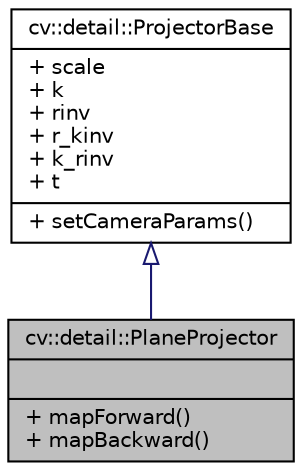 digraph "cv::detail::PlaneProjector"
{
 // LATEX_PDF_SIZE
  edge [fontname="Helvetica",fontsize="10",labelfontname="Helvetica",labelfontsize="10"];
  node [fontname="Helvetica",fontsize="10",shape=record];
  Node1 [label="{cv::detail::PlaneProjector\n||+ mapForward()\l+ mapBackward()\l}",height=0.2,width=0.4,color="black", fillcolor="grey75", style="filled", fontcolor="black",tooltip=" "];
  Node2 -> Node1 [dir="back",color="midnightblue",fontsize="10",style="solid",arrowtail="onormal",fontname="Helvetica"];
  Node2 [label="{cv::detail::ProjectorBase\n|+ scale\l+ k\l+ rinv\l+ r_kinv\l+ k_rinv\l+ t\l|+ setCameraParams()\l}",height=0.2,width=0.4,color="black", fillcolor="white", style="filled",URL="$structcv_1_1detail_1_1_projector_base.html",tooltip=" "];
}
